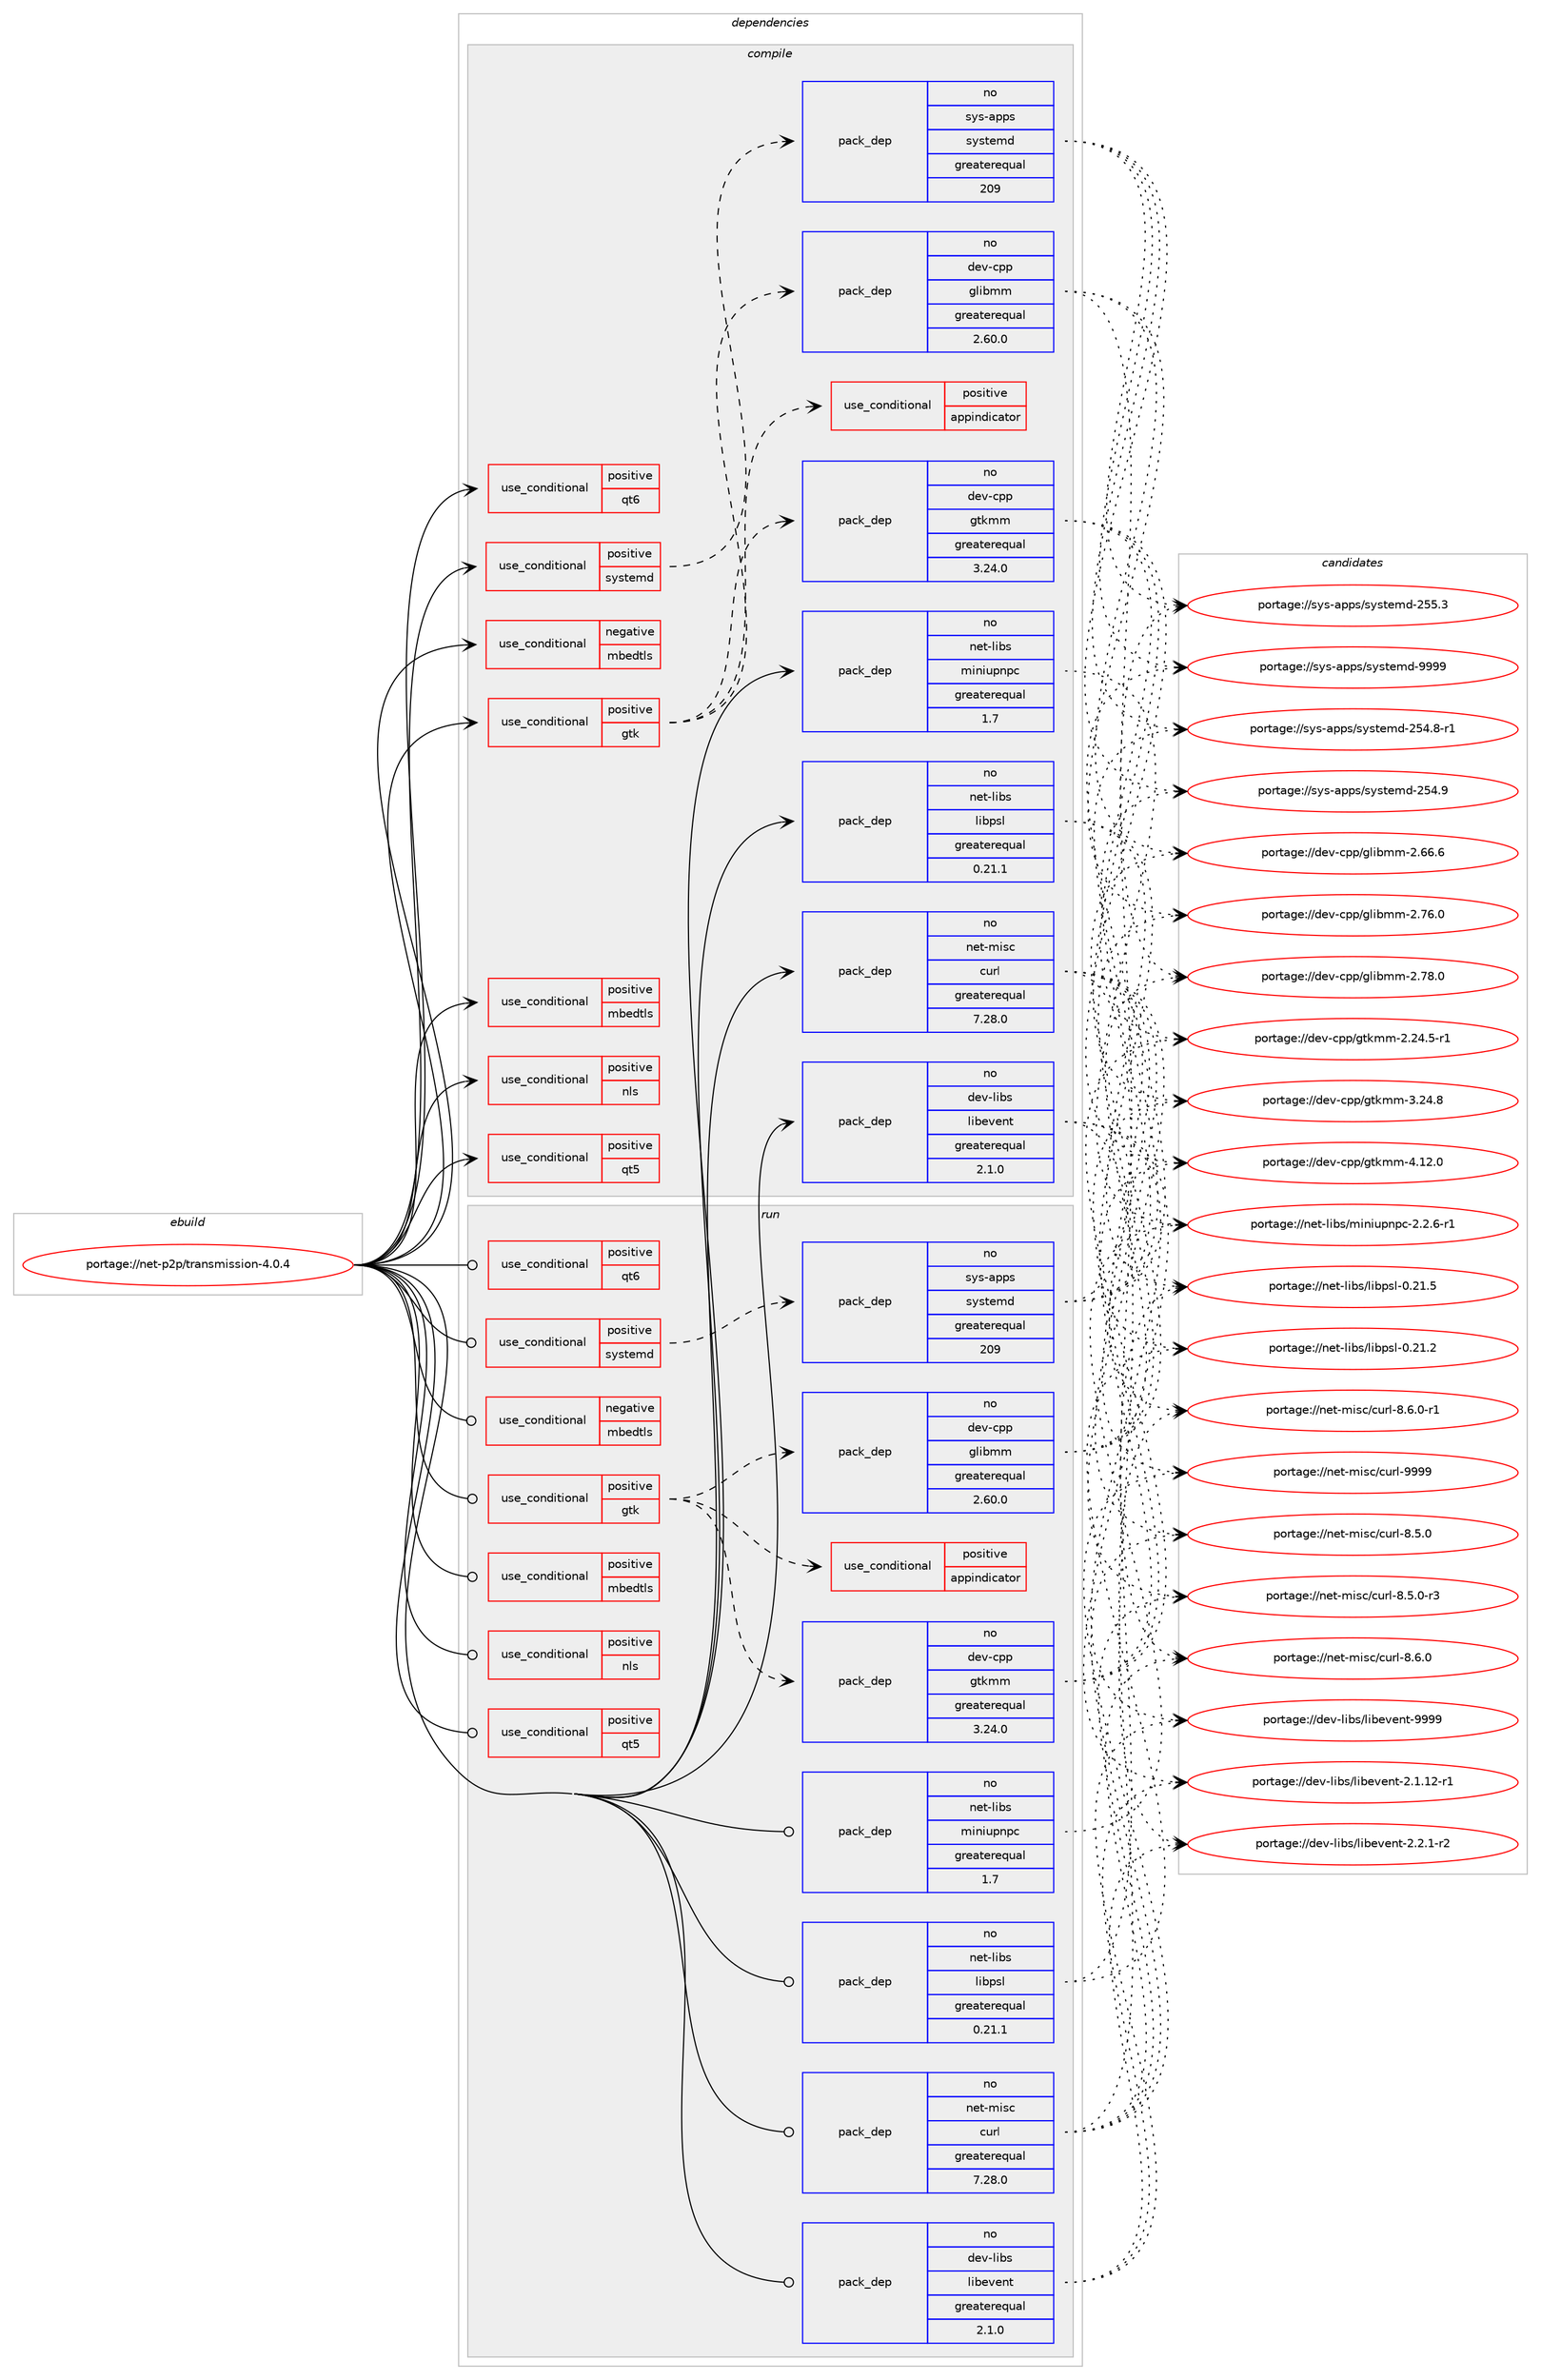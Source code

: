 digraph prolog {

# *************
# Graph options
# *************

newrank=true;
concentrate=true;
compound=true;
graph [rankdir=LR,fontname=Helvetica,fontsize=10,ranksep=1.5];#, ranksep=2.5, nodesep=0.2];
edge  [arrowhead=vee];
node  [fontname=Helvetica,fontsize=10];

# **********
# The ebuild
# **********

subgraph cluster_leftcol {
color=gray;
rank=same;
label=<<i>ebuild</i>>;
id [label="portage://net-p2p/transmission-4.0.4", color=red, width=4, href="../net-p2p/transmission-4.0.4.svg"];
}

# ****************
# The dependencies
# ****************

subgraph cluster_midcol {
color=gray;
label=<<i>dependencies</i>>;
subgraph cluster_compile {
fillcolor="#eeeeee";
style=filled;
label=<<i>compile</i>>;
subgraph cond7450 {
dependency11365 [label=<<TABLE BORDER="0" CELLBORDER="1" CELLSPACING="0" CELLPADDING="4"><TR><TD ROWSPAN="3" CELLPADDING="10">use_conditional</TD></TR><TR><TD>negative</TD></TR><TR><TD>mbedtls</TD></TR></TABLE>>, shape=none, color=red];
# *** BEGIN UNKNOWN DEPENDENCY TYPE (TODO) ***
# dependency11365 -> package_dependency(portage://net-p2p/transmission-4.0.4,install,no,dev-libs,openssl,none,[,,],[slot(0),equal],[])
# *** END UNKNOWN DEPENDENCY TYPE (TODO) ***

}
id:e -> dependency11365:w [weight=20,style="solid",arrowhead="vee"];
subgraph cond7451 {
dependency11366 [label=<<TABLE BORDER="0" CELLBORDER="1" CELLSPACING="0" CELLPADDING="4"><TR><TD ROWSPAN="3" CELLPADDING="10">use_conditional</TD></TR><TR><TD>positive</TD></TR><TR><TD>gtk</TD></TR></TABLE>>, shape=none, color=red];
subgraph pack3801 {
dependency11367 [label=<<TABLE BORDER="0" CELLBORDER="1" CELLSPACING="0" CELLPADDING="4" WIDTH="220"><TR><TD ROWSPAN="6" CELLPADDING="30">pack_dep</TD></TR><TR><TD WIDTH="110">no</TD></TR><TR><TD>dev-cpp</TD></TR><TR><TD>gtkmm</TD></TR><TR><TD>greaterequal</TD></TR><TR><TD>3.24.0</TD></TR></TABLE>>, shape=none, color=blue];
}
dependency11366:e -> dependency11367:w [weight=20,style="dashed",arrowhead="vee"];
subgraph pack3802 {
dependency11368 [label=<<TABLE BORDER="0" CELLBORDER="1" CELLSPACING="0" CELLPADDING="4" WIDTH="220"><TR><TD ROWSPAN="6" CELLPADDING="30">pack_dep</TD></TR><TR><TD WIDTH="110">no</TD></TR><TR><TD>dev-cpp</TD></TR><TR><TD>glibmm</TD></TR><TR><TD>greaterequal</TD></TR><TR><TD>2.60.0</TD></TR></TABLE>>, shape=none, color=blue];
}
dependency11366:e -> dependency11368:w [weight=20,style="dashed",arrowhead="vee"];
subgraph cond7452 {
dependency11369 [label=<<TABLE BORDER="0" CELLBORDER="1" CELLSPACING="0" CELLPADDING="4"><TR><TD ROWSPAN="3" CELLPADDING="10">use_conditional</TD></TR><TR><TD>positive</TD></TR><TR><TD>appindicator</TD></TR></TABLE>>, shape=none, color=red];
# *** BEGIN UNKNOWN DEPENDENCY TYPE (TODO) ***
# dependency11369 -> package_dependency(portage://net-p2p/transmission-4.0.4,install,no,dev-libs,libayatana-appindicator,none,[,,],[],[])
# *** END UNKNOWN DEPENDENCY TYPE (TODO) ***

}
dependency11366:e -> dependency11369:w [weight=20,style="dashed",arrowhead="vee"];
}
id:e -> dependency11366:w [weight=20,style="solid",arrowhead="vee"];
subgraph cond7453 {
dependency11370 [label=<<TABLE BORDER="0" CELLBORDER="1" CELLSPACING="0" CELLPADDING="4"><TR><TD ROWSPAN="3" CELLPADDING="10">use_conditional</TD></TR><TR><TD>positive</TD></TR><TR><TD>mbedtls</TD></TR></TABLE>>, shape=none, color=red];
# *** BEGIN UNKNOWN DEPENDENCY TYPE (TODO) ***
# dependency11370 -> package_dependency(portage://net-p2p/transmission-4.0.4,install,no,net-libs,mbedtls,none,[,,],[slot(0),equal],[])
# *** END UNKNOWN DEPENDENCY TYPE (TODO) ***

}
id:e -> dependency11370:w [weight=20,style="solid",arrowhead="vee"];
subgraph cond7454 {
dependency11371 [label=<<TABLE BORDER="0" CELLBORDER="1" CELLSPACING="0" CELLPADDING="4"><TR><TD ROWSPAN="3" CELLPADDING="10">use_conditional</TD></TR><TR><TD>positive</TD></TR><TR><TD>nls</TD></TR></TABLE>>, shape=none, color=red];
# *** BEGIN UNKNOWN DEPENDENCY TYPE (TODO) ***
# dependency11371 -> package_dependency(portage://net-p2p/transmission-4.0.4,install,no,virtual,libintl,none,[,,],[],[])
# *** END UNKNOWN DEPENDENCY TYPE (TODO) ***

}
id:e -> dependency11371:w [weight=20,style="solid",arrowhead="vee"];
subgraph cond7455 {
dependency11372 [label=<<TABLE BORDER="0" CELLBORDER="1" CELLSPACING="0" CELLPADDING="4"><TR><TD ROWSPAN="3" CELLPADDING="10">use_conditional</TD></TR><TR><TD>positive</TD></TR><TR><TD>qt5</TD></TR></TABLE>>, shape=none, color=red];
# *** BEGIN UNKNOWN DEPENDENCY TYPE (TODO) ***
# dependency11372 -> package_dependency(portage://net-p2p/transmission-4.0.4,install,no,dev-qt,qtcore,none,[,,],[slot(5)],[])
# *** END UNKNOWN DEPENDENCY TYPE (TODO) ***

# *** BEGIN UNKNOWN DEPENDENCY TYPE (TODO) ***
# dependency11372 -> package_dependency(portage://net-p2p/transmission-4.0.4,install,no,dev-qt,qtdbus,none,[,,],[slot(5)],[])
# *** END UNKNOWN DEPENDENCY TYPE (TODO) ***

# *** BEGIN UNKNOWN DEPENDENCY TYPE (TODO) ***
# dependency11372 -> package_dependency(portage://net-p2p/transmission-4.0.4,install,no,dev-qt,qtgui,none,[,,],[slot(5)],[])
# *** END UNKNOWN DEPENDENCY TYPE (TODO) ***

# *** BEGIN UNKNOWN DEPENDENCY TYPE (TODO) ***
# dependency11372 -> package_dependency(portage://net-p2p/transmission-4.0.4,install,no,dev-qt,qtnetwork,none,[,,],[slot(5)],[])
# *** END UNKNOWN DEPENDENCY TYPE (TODO) ***

# *** BEGIN UNKNOWN DEPENDENCY TYPE (TODO) ***
# dependency11372 -> package_dependency(portage://net-p2p/transmission-4.0.4,install,no,dev-qt,qtsvg,none,[,,],[slot(5)],[])
# *** END UNKNOWN DEPENDENCY TYPE (TODO) ***

# *** BEGIN UNKNOWN DEPENDENCY TYPE (TODO) ***
# dependency11372 -> package_dependency(portage://net-p2p/transmission-4.0.4,install,no,dev-qt,qtwidgets,none,[,,],[slot(5)],[])
# *** END UNKNOWN DEPENDENCY TYPE (TODO) ***

}
id:e -> dependency11372:w [weight=20,style="solid",arrowhead="vee"];
subgraph cond7456 {
dependency11373 [label=<<TABLE BORDER="0" CELLBORDER="1" CELLSPACING="0" CELLPADDING="4"><TR><TD ROWSPAN="3" CELLPADDING="10">use_conditional</TD></TR><TR><TD>positive</TD></TR><TR><TD>qt6</TD></TR></TABLE>>, shape=none, color=red];
# *** BEGIN UNKNOWN DEPENDENCY TYPE (TODO) ***
# dependency11373 -> package_dependency(portage://net-p2p/transmission-4.0.4,install,no,dev-qt,qtbase,none,[,,],[slot(6)],[use(enable(dbus),none),use(enable(gui),none),use(enable(network),none),use(enable(widgets),none)])
# *** END UNKNOWN DEPENDENCY TYPE (TODO) ***

# *** BEGIN UNKNOWN DEPENDENCY TYPE (TODO) ***
# dependency11373 -> package_dependency(portage://net-p2p/transmission-4.0.4,install,no,dev-qt,qtsvg,none,[,,],[slot(6)],[])
# *** END UNKNOWN DEPENDENCY TYPE (TODO) ***

}
id:e -> dependency11373:w [weight=20,style="solid",arrowhead="vee"];
subgraph cond7457 {
dependency11374 [label=<<TABLE BORDER="0" CELLBORDER="1" CELLSPACING="0" CELLPADDING="4"><TR><TD ROWSPAN="3" CELLPADDING="10">use_conditional</TD></TR><TR><TD>positive</TD></TR><TR><TD>systemd</TD></TR></TABLE>>, shape=none, color=red];
subgraph pack3803 {
dependency11375 [label=<<TABLE BORDER="0" CELLBORDER="1" CELLSPACING="0" CELLPADDING="4" WIDTH="220"><TR><TD ROWSPAN="6" CELLPADDING="30">pack_dep</TD></TR><TR><TD WIDTH="110">no</TD></TR><TR><TD>sys-apps</TD></TR><TR><TD>systemd</TD></TR><TR><TD>greaterequal</TD></TR><TR><TD>209</TD></TR></TABLE>>, shape=none, color=blue];
}
dependency11374:e -> dependency11375:w [weight=20,style="dashed",arrowhead="vee"];
}
id:e -> dependency11374:w [weight=20,style="solid",arrowhead="vee"];
subgraph pack3804 {
dependency11376 [label=<<TABLE BORDER="0" CELLBORDER="1" CELLSPACING="0" CELLPADDING="4" WIDTH="220"><TR><TD ROWSPAN="6" CELLPADDING="30">pack_dep</TD></TR><TR><TD WIDTH="110">no</TD></TR><TR><TD>dev-libs</TD></TR><TR><TD>libevent</TD></TR><TR><TD>greaterequal</TD></TR><TR><TD>2.1.0</TD></TR></TABLE>>, shape=none, color=blue];
}
id:e -> dependency11376:w [weight=20,style="solid",arrowhead="vee"];
# *** BEGIN UNKNOWN DEPENDENCY TYPE (TODO) ***
# id -> package_dependency(portage://net-p2p/transmission-4.0.4,install,no,net-libs,libnatpmp,none,[,,],[],[])
# *** END UNKNOWN DEPENDENCY TYPE (TODO) ***

subgraph pack3805 {
dependency11377 [label=<<TABLE BORDER="0" CELLBORDER="1" CELLSPACING="0" CELLPADDING="4" WIDTH="220"><TR><TD ROWSPAN="6" CELLPADDING="30">pack_dep</TD></TR><TR><TD WIDTH="110">no</TD></TR><TR><TD>net-libs</TD></TR><TR><TD>libpsl</TD></TR><TR><TD>greaterequal</TD></TR><TR><TD>0.21.1</TD></TR></TABLE>>, shape=none, color=blue];
}
id:e -> dependency11377:w [weight=20,style="solid",arrowhead="vee"];
subgraph pack3806 {
dependency11378 [label=<<TABLE BORDER="0" CELLBORDER="1" CELLSPACING="0" CELLPADDING="4" WIDTH="220"><TR><TD ROWSPAN="6" CELLPADDING="30">pack_dep</TD></TR><TR><TD WIDTH="110">no</TD></TR><TR><TD>net-libs</TD></TR><TR><TD>miniupnpc</TD></TR><TR><TD>greaterequal</TD></TR><TR><TD>1.7</TD></TR></TABLE>>, shape=none, color=blue];
}
id:e -> dependency11378:w [weight=20,style="solid",arrowhead="vee"];
subgraph pack3807 {
dependency11379 [label=<<TABLE BORDER="0" CELLBORDER="1" CELLSPACING="0" CELLPADDING="4" WIDTH="220"><TR><TD ROWSPAN="6" CELLPADDING="30">pack_dep</TD></TR><TR><TD WIDTH="110">no</TD></TR><TR><TD>net-misc</TD></TR><TR><TD>curl</TD></TR><TR><TD>greaterequal</TD></TR><TR><TD>7.28.0</TD></TR></TABLE>>, shape=none, color=blue];
}
id:e -> dependency11379:w [weight=20,style="solid",arrowhead="vee"];
# *** BEGIN UNKNOWN DEPENDENCY TYPE (TODO) ***
# id -> package_dependency(portage://net-p2p/transmission-4.0.4,install,no,sys-libs,zlib,none,[,,],any_same_slot,[])
# *** END UNKNOWN DEPENDENCY TYPE (TODO) ***

}
subgraph cluster_compileandrun {
fillcolor="#eeeeee";
style=filled;
label=<<i>compile and run</i>>;
}
subgraph cluster_run {
fillcolor="#eeeeee";
style=filled;
label=<<i>run</i>>;
subgraph cond7458 {
dependency11380 [label=<<TABLE BORDER="0" CELLBORDER="1" CELLSPACING="0" CELLPADDING="4"><TR><TD ROWSPAN="3" CELLPADDING="10">use_conditional</TD></TR><TR><TD>negative</TD></TR><TR><TD>mbedtls</TD></TR></TABLE>>, shape=none, color=red];
# *** BEGIN UNKNOWN DEPENDENCY TYPE (TODO) ***
# dependency11380 -> package_dependency(portage://net-p2p/transmission-4.0.4,run,no,dev-libs,openssl,none,[,,],[slot(0),equal],[])
# *** END UNKNOWN DEPENDENCY TYPE (TODO) ***

}
id:e -> dependency11380:w [weight=20,style="solid",arrowhead="odot"];
subgraph cond7459 {
dependency11381 [label=<<TABLE BORDER="0" CELLBORDER="1" CELLSPACING="0" CELLPADDING="4"><TR><TD ROWSPAN="3" CELLPADDING="10">use_conditional</TD></TR><TR><TD>positive</TD></TR><TR><TD>gtk</TD></TR></TABLE>>, shape=none, color=red];
subgraph pack3808 {
dependency11382 [label=<<TABLE BORDER="0" CELLBORDER="1" CELLSPACING="0" CELLPADDING="4" WIDTH="220"><TR><TD ROWSPAN="6" CELLPADDING="30">pack_dep</TD></TR><TR><TD WIDTH="110">no</TD></TR><TR><TD>dev-cpp</TD></TR><TR><TD>gtkmm</TD></TR><TR><TD>greaterequal</TD></TR><TR><TD>3.24.0</TD></TR></TABLE>>, shape=none, color=blue];
}
dependency11381:e -> dependency11382:w [weight=20,style="dashed",arrowhead="vee"];
subgraph pack3809 {
dependency11383 [label=<<TABLE BORDER="0" CELLBORDER="1" CELLSPACING="0" CELLPADDING="4" WIDTH="220"><TR><TD ROWSPAN="6" CELLPADDING="30">pack_dep</TD></TR><TR><TD WIDTH="110">no</TD></TR><TR><TD>dev-cpp</TD></TR><TR><TD>glibmm</TD></TR><TR><TD>greaterequal</TD></TR><TR><TD>2.60.0</TD></TR></TABLE>>, shape=none, color=blue];
}
dependency11381:e -> dependency11383:w [weight=20,style="dashed",arrowhead="vee"];
subgraph cond7460 {
dependency11384 [label=<<TABLE BORDER="0" CELLBORDER="1" CELLSPACING="0" CELLPADDING="4"><TR><TD ROWSPAN="3" CELLPADDING="10">use_conditional</TD></TR><TR><TD>positive</TD></TR><TR><TD>appindicator</TD></TR></TABLE>>, shape=none, color=red];
# *** BEGIN UNKNOWN DEPENDENCY TYPE (TODO) ***
# dependency11384 -> package_dependency(portage://net-p2p/transmission-4.0.4,run,no,dev-libs,libayatana-appindicator,none,[,,],[],[])
# *** END UNKNOWN DEPENDENCY TYPE (TODO) ***

}
dependency11381:e -> dependency11384:w [weight=20,style="dashed",arrowhead="vee"];
}
id:e -> dependency11381:w [weight=20,style="solid",arrowhead="odot"];
subgraph cond7461 {
dependency11385 [label=<<TABLE BORDER="0" CELLBORDER="1" CELLSPACING="0" CELLPADDING="4"><TR><TD ROWSPAN="3" CELLPADDING="10">use_conditional</TD></TR><TR><TD>positive</TD></TR><TR><TD>mbedtls</TD></TR></TABLE>>, shape=none, color=red];
# *** BEGIN UNKNOWN DEPENDENCY TYPE (TODO) ***
# dependency11385 -> package_dependency(portage://net-p2p/transmission-4.0.4,run,no,net-libs,mbedtls,none,[,,],[slot(0),equal],[])
# *** END UNKNOWN DEPENDENCY TYPE (TODO) ***

}
id:e -> dependency11385:w [weight=20,style="solid",arrowhead="odot"];
subgraph cond7462 {
dependency11386 [label=<<TABLE BORDER="0" CELLBORDER="1" CELLSPACING="0" CELLPADDING="4"><TR><TD ROWSPAN="3" CELLPADDING="10">use_conditional</TD></TR><TR><TD>positive</TD></TR><TR><TD>nls</TD></TR></TABLE>>, shape=none, color=red];
# *** BEGIN UNKNOWN DEPENDENCY TYPE (TODO) ***
# dependency11386 -> package_dependency(portage://net-p2p/transmission-4.0.4,run,no,virtual,libintl,none,[,,],[],[])
# *** END UNKNOWN DEPENDENCY TYPE (TODO) ***

}
id:e -> dependency11386:w [weight=20,style="solid",arrowhead="odot"];
subgraph cond7463 {
dependency11387 [label=<<TABLE BORDER="0" CELLBORDER="1" CELLSPACING="0" CELLPADDING="4"><TR><TD ROWSPAN="3" CELLPADDING="10">use_conditional</TD></TR><TR><TD>positive</TD></TR><TR><TD>qt5</TD></TR></TABLE>>, shape=none, color=red];
# *** BEGIN UNKNOWN DEPENDENCY TYPE (TODO) ***
# dependency11387 -> package_dependency(portage://net-p2p/transmission-4.0.4,run,no,dev-qt,qtcore,none,[,,],[slot(5)],[])
# *** END UNKNOWN DEPENDENCY TYPE (TODO) ***

# *** BEGIN UNKNOWN DEPENDENCY TYPE (TODO) ***
# dependency11387 -> package_dependency(portage://net-p2p/transmission-4.0.4,run,no,dev-qt,qtdbus,none,[,,],[slot(5)],[])
# *** END UNKNOWN DEPENDENCY TYPE (TODO) ***

# *** BEGIN UNKNOWN DEPENDENCY TYPE (TODO) ***
# dependency11387 -> package_dependency(portage://net-p2p/transmission-4.0.4,run,no,dev-qt,qtgui,none,[,,],[slot(5)],[])
# *** END UNKNOWN DEPENDENCY TYPE (TODO) ***

# *** BEGIN UNKNOWN DEPENDENCY TYPE (TODO) ***
# dependency11387 -> package_dependency(portage://net-p2p/transmission-4.0.4,run,no,dev-qt,qtnetwork,none,[,,],[slot(5)],[])
# *** END UNKNOWN DEPENDENCY TYPE (TODO) ***

# *** BEGIN UNKNOWN DEPENDENCY TYPE (TODO) ***
# dependency11387 -> package_dependency(portage://net-p2p/transmission-4.0.4,run,no,dev-qt,qtsvg,none,[,,],[slot(5)],[])
# *** END UNKNOWN DEPENDENCY TYPE (TODO) ***

# *** BEGIN UNKNOWN DEPENDENCY TYPE (TODO) ***
# dependency11387 -> package_dependency(portage://net-p2p/transmission-4.0.4,run,no,dev-qt,qtwidgets,none,[,,],[slot(5)],[])
# *** END UNKNOWN DEPENDENCY TYPE (TODO) ***

}
id:e -> dependency11387:w [weight=20,style="solid",arrowhead="odot"];
subgraph cond7464 {
dependency11388 [label=<<TABLE BORDER="0" CELLBORDER="1" CELLSPACING="0" CELLPADDING="4"><TR><TD ROWSPAN="3" CELLPADDING="10">use_conditional</TD></TR><TR><TD>positive</TD></TR><TR><TD>qt6</TD></TR></TABLE>>, shape=none, color=red];
# *** BEGIN UNKNOWN DEPENDENCY TYPE (TODO) ***
# dependency11388 -> package_dependency(portage://net-p2p/transmission-4.0.4,run,no,dev-qt,qtbase,none,[,,],[slot(6)],[use(enable(dbus),none),use(enable(gui),none),use(enable(network),none),use(enable(widgets),none)])
# *** END UNKNOWN DEPENDENCY TYPE (TODO) ***

# *** BEGIN UNKNOWN DEPENDENCY TYPE (TODO) ***
# dependency11388 -> package_dependency(portage://net-p2p/transmission-4.0.4,run,no,dev-qt,qtsvg,none,[,,],[slot(6)],[])
# *** END UNKNOWN DEPENDENCY TYPE (TODO) ***

}
id:e -> dependency11388:w [weight=20,style="solid",arrowhead="odot"];
subgraph cond7465 {
dependency11389 [label=<<TABLE BORDER="0" CELLBORDER="1" CELLSPACING="0" CELLPADDING="4"><TR><TD ROWSPAN="3" CELLPADDING="10">use_conditional</TD></TR><TR><TD>positive</TD></TR><TR><TD>systemd</TD></TR></TABLE>>, shape=none, color=red];
subgraph pack3810 {
dependency11390 [label=<<TABLE BORDER="0" CELLBORDER="1" CELLSPACING="0" CELLPADDING="4" WIDTH="220"><TR><TD ROWSPAN="6" CELLPADDING="30">pack_dep</TD></TR><TR><TD WIDTH="110">no</TD></TR><TR><TD>sys-apps</TD></TR><TR><TD>systemd</TD></TR><TR><TD>greaterequal</TD></TR><TR><TD>209</TD></TR></TABLE>>, shape=none, color=blue];
}
dependency11389:e -> dependency11390:w [weight=20,style="dashed",arrowhead="vee"];
}
id:e -> dependency11389:w [weight=20,style="solid",arrowhead="odot"];
# *** BEGIN UNKNOWN DEPENDENCY TYPE (TODO) ***
# id -> package_dependency(portage://net-p2p/transmission-4.0.4,run,no,acct-group,transmission,none,[,,],[],[])
# *** END UNKNOWN DEPENDENCY TYPE (TODO) ***

# *** BEGIN UNKNOWN DEPENDENCY TYPE (TODO) ***
# id -> package_dependency(portage://net-p2p/transmission-4.0.4,run,no,acct-user,transmission,none,[,,],[],[])
# *** END UNKNOWN DEPENDENCY TYPE (TODO) ***

subgraph pack3811 {
dependency11391 [label=<<TABLE BORDER="0" CELLBORDER="1" CELLSPACING="0" CELLPADDING="4" WIDTH="220"><TR><TD ROWSPAN="6" CELLPADDING="30">pack_dep</TD></TR><TR><TD WIDTH="110">no</TD></TR><TR><TD>dev-libs</TD></TR><TR><TD>libevent</TD></TR><TR><TD>greaterequal</TD></TR><TR><TD>2.1.0</TD></TR></TABLE>>, shape=none, color=blue];
}
id:e -> dependency11391:w [weight=20,style="solid",arrowhead="odot"];
# *** BEGIN UNKNOWN DEPENDENCY TYPE (TODO) ***
# id -> package_dependency(portage://net-p2p/transmission-4.0.4,run,no,net-libs,libnatpmp,none,[,,],[],[])
# *** END UNKNOWN DEPENDENCY TYPE (TODO) ***

subgraph pack3812 {
dependency11392 [label=<<TABLE BORDER="0" CELLBORDER="1" CELLSPACING="0" CELLPADDING="4" WIDTH="220"><TR><TD ROWSPAN="6" CELLPADDING="30">pack_dep</TD></TR><TR><TD WIDTH="110">no</TD></TR><TR><TD>net-libs</TD></TR><TR><TD>libpsl</TD></TR><TR><TD>greaterequal</TD></TR><TR><TD>0.21.1</TD></TR></TABLE>>, shape=none, color=blue];
}
id:e -> dependency11392:w [weight=20,style="solid",arrowhead="odot"];
subgraph pack3813 {
dependency11393 [label=<<TABLE BORDER="0" CELLBORDER="1" CELLSPACING="0" CELLPADDING="4" WIDTH="220"><TR><TD ROWSPAN="6" CELLPADDING="30">pack_dep</TD></TR><TR><TD WIDTH="110">no</TD></TR><TR><TD>net-libs</TD></TR><TR><TD>miniupnpc</TD></TR><TR><TD>greaterequal</TD></TR><TR><TD>1.7</TD></TR></TABLE>>, shape=none, color=blue];
}
id:e -> dependency11393:w [weight=20,style="solid",arrowhead="odot"];
subgraph pack3814 {
dependency11394 [label=<<TABLE BORDER="0" CELLBORDER="1" CELLSPACING="0" CELLPADDING="4" WIDTH="220"><TR><TD ROWSPAN="6" CELLPADDING="30">pack_dep</TD></TR><TR><TD WIDTH="110">no</TD></TR><TR><TD>net-misc</TD></TR><TR><TD>curl</TD></TR><TR><TD>greaterequal</TD></TR><TR><TD>7.28.0</TD></TR></TABLE>>, shape=none, color=blue];
}
id:e -> dependency11394:w [weight=20,style="solid",arrowhead="odot"];
# *** BEGIN UNKNOWN DEPENDENCY TYPE (TODO) ***
# id -> package_dependency(portage://net-p2p/transmission-4.0.4,run,no,sys-libs,zlib,none,[,,],any_same_slot,[])
# *** END UNKNOWN DEPENDENCY TYPE (TODO) ***

# *** BEGIN UNKNOWN DEPENDENCY TYPE (TODO) ***
# id -> package_dependency(portage://net-p2p/transmission-4.0.4,run,no,virtual,tmpfiles,none,[,,],[],[])
# *** END UNKNOWN DEPENDENCY TYPE (TODO) ***

}
}

# **************
# The candidates
# **************

subgraph cluster_choices {
rank=same;
color=gray;
label=<<i>candidates</i>>;

subgraph choice3801 {
color=black;
nodesep=1;
choice100101118459911211247103116107109109455046505246534511449 [label="portage://dev-cpp/gtkmm-2.24.5-r1", color=red, width=4,href="../dev-cpp/gtkmm-2.24.5-r1.svg"];
choice10010111845991121124710311610710910945514650524656 [label="portage://dev-cpp/gtkmm-3.24.8", color=red, width=4,href="../dev-cpp/gtkmm-3.24.8.svg"];
choice10010111845991121124710311610710910945524649504648 [label="portage://dev-cpp/gtkmm-4.12.0", color=red, width=4,href="../dev-cpp/gtkmm-4.12.0.svg"];
dependency11367:e -> choice100101118459911211247103116107109109455046505246534511449:w [style=dotted,weight="100"];
dependency11367:e -> choice10010111845991121124710311610710910945514650524656:w [style=dotted,weight="100"];
dependency11367:e -> choice10010111845991121124710311610710910945524649504648:w [style=dotted,weight="100"];
}
subgraph choice3802 {
color=black;
nodesep=1;
choice1001011184599112112471031081059810910945504654544654 [label="portage://dev-cpp/glibmm-2.66.6", color=red, width=4,href="../dev-cpp/glibmm-2.66.6.svg"];
choice1001011184599112112471031081059810910945504655544648 [label="portage://dev-cpp/glibmm-2.76.0", color=red, width=4,href="../dev-cpp/glibmm-2.76.0.svg"];
choice1001011184599112112471031081059810910945504655564648 [label="portage://dev-cpp/glibmm-2.78.0", color=red, width=4,href="../dev-cpp/glibmm-2.78.0.svg"];
dependency11368:e -> choice1001011184599112112471031081059810910945504654544654:w [style=dotted,weight="100"];
dependency11368:e -> choice1001011184599112112471031081059810910945504655544648:w [style=dotted,weight="100"];
dependency11368:e -> choice1001011184599112112471031081059810910945504655564648:w [style=dotted,weight="100"];
}
subgraph choice3803 {
color=black;
nodesep=1;
choice1151211154597112112115471151211151161011091004550535246564511449 [label="portage://sys-apps/systemd-254.8-r1", color=red, width=4,href="../sys-apps/systemd-254.8-r1.svg"];
choice115121115459711211211547115121115116101109100455053524657 [label="portage://sys-apps/systemd-254.9", color=red, width=4,href="../sys-apps/systemd-254.9.svg"];
choice115121115459711211211547115121115116101109100455053534651 [label="portage://sys-apps/systemd-255.3", color=red, width=4,href="../sys-apps/systemd-255.3.svg"];
choice1151211154597112112115471151211151161011091004557575757 [label="portage://sys-apps/systemd-9999", color=red, width=4,href="../sys-apps/systemd-9999.svg"];
dependency11375:e -> choice1151211154597112112115471151211151161011091004550535246564511449:w [style=dotted,weight="100"];
dependency11375:e -> choice115121115459711211211547115121115116101109100455053524657:w [style=dotted,weight="100"];
dependency11375:e -> choice115121115459711211211547115121115116101109100455053534651:w [style=dotted,weight="100"];
dependency11375:e -> choice1151211154597112112115471151211151161011091004557575757:w [style=dotted,weight="100"];
}
subgraph choice3804 {
color=black;
nodesep=1;
choice10010111845108105981154710810598101118101110116455046494649504511449 [label="portage://dev-libs/libevent-2.1.12-r1", color=red, width=4,href="../dev-libs/libevent-2.1.12-r1.svg"];
choice100101118451081059811547108105981011181011101164550465046494511450 [label="portage://dev-libs/libevent-2.2.1-r2", color=red, width=4,href="../dev-libs/libevent-2.2.1-r2.svg"];
choice100101118451081059811547108105981011181011101164557575757 [label="portage://dev-libs/libevent-9999", color=red, width=4,href="../dev-libs/libevent-9999.svg"];
dependency11376:e -> choice10010111845108105981154710810598101118101110116455046494649504511449:w [style=dotted,weight="100"];
dependency11376:e -> choice100101118451081059811547108105981011181011101164550465046494511450:w [style=dotted,weight="100"];
dependency11376:e -> choice100101118451081059811547108105981011181011101164557575757:w [style=dotted,weight="100"];
}
subgraph choice3805 {
color=black;
nodesep=1;
choice1101011164510810598115471081059811211510845484650494650 [label="portage://net-libs/libpsl-0.21.2", color=red, width=4,href="../net-libs/libpsl-0.21.2.svg"];
choice1101011164510810598115471081059811211510845484650494653 [label="portage://net-libs/libpsl-0.21.5", color=red, width=4,href="../net-libs/libpsl-0.21.5.svg"];
dependency11377:e -> choice1101011164510810598115471081059811211510845484650494650:w [style=dotted,weight="100"];
dependency11377:e -> choice1101011164510810598115471081059811211510845484650494653:w [style=dotted,weight="100"];
}
subgraph choice3806 {
color=black;
nodesep=1;
choice110101116451081059811547109105110105117112110112994550465046544511449 [label="portage://net-libs/miniupnpc-2.2.6-r1", color=red, width=4,href="../net-libs/miniupnpc-2.2.6-r1.svg"];
dependency11378:e -> choice110101116451081059811547109105110105117112110112994550465046544511449:w [style=dotted,weight="100"];
}
subgraph choice3807 {
color=black;
nodesep=1;
choice11010111645109105115994799117114108455646534648 [label="portage://net-misc/curl-8.5.0", color=red, width=4,href="../net-misc/curl-8.5.0.svg"];
choice110101116451091051159947991171141084556465346484511451 [label="portage://net-misc/curl-8.5.0-r3", color=red, width=4,href="../net-misc/curl-8.5.0-r3.svg"];
choice11010111645109105115994799117114108455646544648 [label="portage://net-misc/curl-8.6.0", color=red, width=4,href="../net-misc/curl-8.6.0.svg"];
choice110101116451091051159947991171141084556465446484511449 [label="portage://net-misc/curl-8.6.0-r1", color=red, width=4,href="../net-misc/curl-8.6.0-r1.svg"];
choice110101116451091051159947991171141084557575757 [label="portage://net-misc/curl-9999", color=red, width=4,href="../net-misc/curl-9999.svg"];
dependency11379:e -> choice11010111645109105115994799117114108455646534648:w [style=dotted,weight="100"];
dependency11379:e -> choice110101116451091051159947991171141084556465346484511451:w [style=dotted,weight="100"];
dependency11379:e -> choice11010111645109105115994799117114108455646544648:w [style=dotted,weight="100"];
dependency11379:e -> choice110101116451091051159947991171141084556465446484511449:w [style=dotted,weight="100"];
dependency11379:e -> choice110101116451091051159947991171141084557575757:w [style=dotted,weight="100"];
}
subgraph choice3808 {
color=black;
nodesep=1;
choice100101118459911211247103116107109109455046505246534511449 [label="portage://dev-cpp/gtkmm-2.24.5-r1", color=red, width=4,href="../dev-cpp/gtkmm-2.24.5-r1.svg"];
choice10010111845991121124710311610710910945514650524656 [label="portage://dev-cpp/gtkmm-3.24.8", color=red, width=4,href="../dev-cpp/gtkmm-3.24.8.svg"];
choice10010111845991121124710311610710910945524649504648 [label="portage://dev-cpp/gtkmm-4.12.0", color=red, width=4,href="../dev-cpp/gtkmm-4.12.0.svg"];
dependency11382:e -> choice100101118459911211247103116107109109455046505246534511449:w [style=dotted,weight="100"];
dependency11382:e -> choice10010111845991121124710311610710910945514650524656:w [style=dotted,weight="100"];
dependency11382:e -> choice10010111845991121124710311610710910945524649504648:w [style=dotted,weight="100"];
}
subgraph choice3809 {
color=black;
nodesep=1;
choice1001011184599112112471031081059810910945504654544654 [label="portage://dev-cpp/glibmm-2.66.6", color=red, width=4,href="../dev-cpp/glibmm-2.66.6.svg"];
choice1001011184599112112471031081059810910945504655544648 [label="portage://dev-cpp/glibmm-2.76.0", color=red, width=4,href="../dev-cpp/glibmm-2.76.0.svg"];
choice1001011184599112112471031081059810910945504655564648 [label="portage://dev-cpp/glibmm-2.78.0", color=red, width=4,href="../dev-cpp/glibmm-2.78.0.svg"];
dependency11383:e -> choice1001011184599112112471031081059810910945504654544654:w [style=dotted,weight="100"];
dependency11383:e -> choice1001011184599112112471031081059810910945504655544648:w [style=dotted,weight="100"];
dependency11383:e -> choice1001011184599112112471031081059810910945504655564648:w [style=dotted,weight="100"];
}
subgraph choice3810 {
color=black;
nodesep=1;
choice1151211154597112112115471151211151161011091004550535246564511449 [label="portage://sys-apps/systemd-254.8-r1", color=red, width=4,href="../sys-apps/systemd-254.8-r1.svg"];
choice115121115459711211211547115121115116101109100455053524657 [label="portage://sys-apps/systemd-254.9", color=red, width=4,href="../sys-apps/systemd-254.9.svg"];
choice115121115459711211211547115121115116101109100455053534651 [label="portage://sys-apps/systemd-255.3", color=red, width=4,href="../sys-apps/systemd-255.3.svg"];
choice1151211154597112112115471151211151161011091004557575757 [label="portage://sys-apps/systemd-9999", color=red, width=4,href="../sys-apps/systemd-9999.svg"];
dependency11390:e -> choice1151211154597112112115471151211151161011091004550535246564511449:w [style=dotted,weight="100"];
dependency11390:e -> choice115121115459711211211547115121115116101109100455053524657:w [style=dotted,weight="100"];
dependency11390:e -> choice115121115459711211211547115121115116101109100455053534651:w [style=dotted,weight="100"];
dependency11390:e -> choice1151211154597112112115471151211151161011091004557575757:w [style=dotted,weight="100"];
}
subgraph choice3811 {
color=black;
nodesep=1;
choice10010111845108105981154710810598101118101110116455046494649504511449 [label="portage://dev-libs/libevent-2.1.12-r1", color=red, width=4,href="../dev-libs/libevent-2.1.12-r1.svg"];
choice100101118451081059811547108105981011181011101164550465046494511450 [label="portage://dev-libs/libevent-2.2.1-r2", color=red, width=4,href="../dev-libs/libevent-2.2.1-r2.svg"];
choice100101118451081059811547108105981011181011101164557575757 [label="portage://dev-libs/libevent-9999", color=red, width=4,href="../dev-libs/libevent-9999.svg"];
dependency11391:e -> choice10010111845108105981154710810598101118101110116455046494649504511449:w [style=dotted,weight="100"];
dependency11391:e -> choice100101118451081059811547108105981011181011101164550465046494511450:w [style=dotted,weight="100"];
dependency11391:e -> choice100101118451081059811547108105981011181011101164557575757:w [style=dotted,weight="100"];
}
subgraph choice3812 {
color=black;
nodesep=1;
choice1101011164510810598115471081059811211510845484650494650 [label="portage://net-libs/libpsl-0.21.2", color=red, width=4,href="../net-libs/libpsl-0.21.2.svg"];
choice1101011164510810598115471081059811211510845484650494653 [label="portage://net-libs/libpsl-0.21.5", color=red, width=4,href="../net-libs/libpsl-0.21.5.svg"];
dependency11392:e -> choice1101011164510810598115471081059811211510845484650494650:w [style=dotted,weight="100"];
dependency11392:e -> choice1101011164510810598115471081059811211510845484650494653:w [style=dotted,weight="100"];
}
subgraph choice3813 {
color=black;
nodesep=1;
choice110101116451081059811547109105110105117112110112994550465046544511449 [label="portage://net-libs/miniupnpc-2.2.6-r1", color=red, width=4,href="../net-libs/miniupnpc-2.2.6-r1.svg"];
dependency11393:e -> choice110101116451081059811547109105110105117112110112994550465046544511449:w [style=dotted,weight="100"];
}
subgraph choice3814 {
color=black;
nodesep=1;
choice11010111645109105115994799117114108455646534648 [label="portage://net-misc/curl-8.5.0", color=red, width=4,href="../net-misc/curl-8.5.0.svg"];
choice110101116451091051159947991171141084556465346484511451 [label="portage://net-misc/curl-8.5.0-r3", color=red, width=4,href="../net-misc/curl-8.5.0-r3.svg"];
choice11010111645109105115994799117114108455646544648 [label="portage://net-misc/curl-8.6.0", color=red, width=4,href="../net-misc/curl-8.6.0.svg"];
choice110101116451091051159947991171141084556465446484511449 [label="portage://net-misc/curl-8.6.0-r1", color=red, width=4,href="../net-misc/curl-8.6.0-r1.svg"];
choice110101116451091051159947991171141084557575757 [label="portage://net-misc/curl-9999", color=red, width=4,href="../net-misc/curl-9999.svg"];
dependency11394:e -> choice11010111645109105115994799117114108455646534648:w [style=dotted,weight="100"];
dependency11394:e -> choice110101116451091051159947991171141084556465346484511451:w [style=dotted,weight="100"];
dependency11394:e -> choice11010111645109105115994799117114108455646544648:w [style=dotted,weight="100"];
dependency11394:e -> choice110101116451091051159947991171141084556465446484511449:w [style=dotted,weight="100"];
dependency11394:e -> choice110101116451091051159947991171141084557575757:w [style=dotted,weight="100"];
}
}

}
